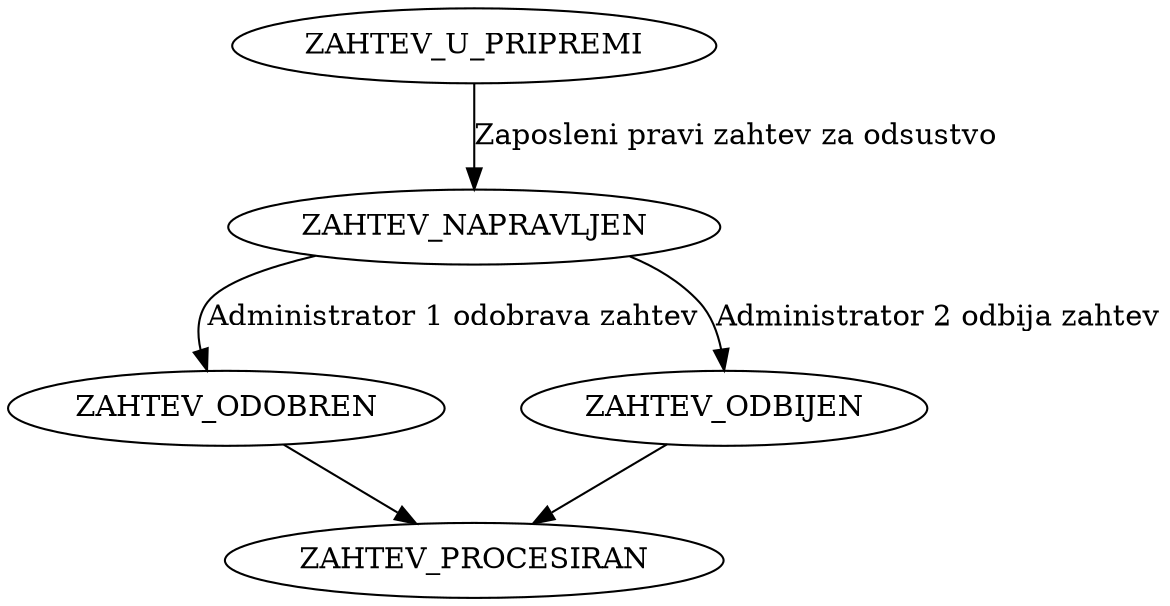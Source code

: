 digraph G {
    ZAHTEV_U_PRIPREMI -> ZAHTEV_NAPRAVLJEN [label="Zaposleni pravi zahtev za odsustvo"];
    ZAHTEV_NAPRAVLJEN -> ZAHTEV_ODOBREN [label = "Administrator 1 odobrava zahtev"];
    ZAHTEV_ODOBREN -> ZAHTEV_PROCESIRAN;
    ZAHTEV_NAPRAVLJEN -> ZAHTEV_ODBIJEN [label="Administrator 2 odbija zahtev"];
    ZAHTEV_ODBIJEN -> ZAHTEV_PROCESIRAN;
}